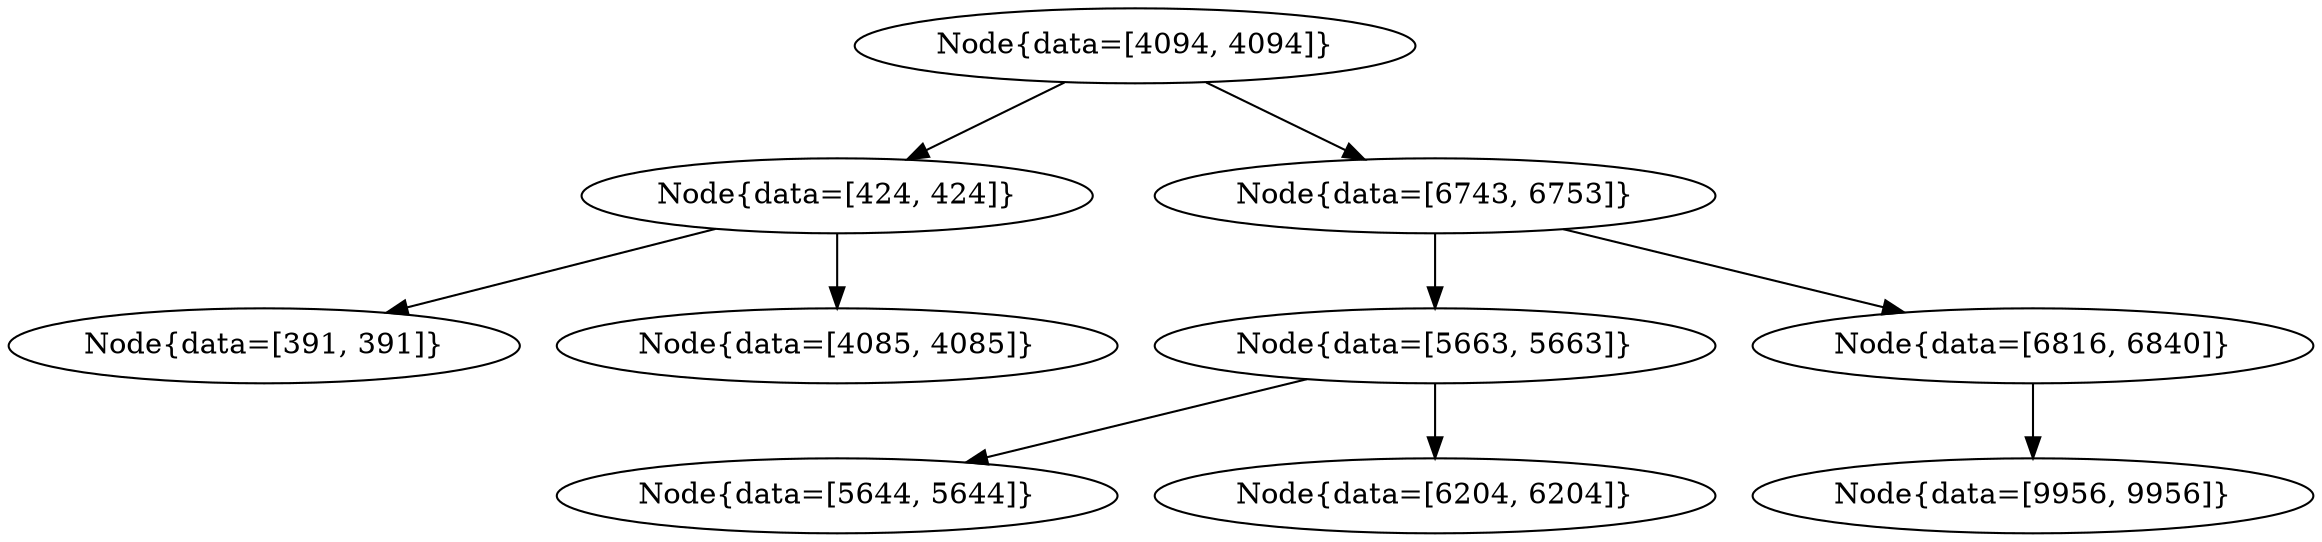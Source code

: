 digraph G{
167989916 [label="Node{data=[4094, 4094]}"]
167989916 -> 392226196
392226196 [label="Node{data=[424, 424]}"]
392226196 -> 1257704323
1257704323 [label="Node{data=[391, 391]}"]
392226196 -> 338957261
338957261 [label="Node{data=[4085, 4085]}"]
167989916 -> 78849125
78849125 [label="Node{data=[6743, 6753]}"]
78849125 -> 342834466
342834466 [label="Node{data=[5663, 5663]}"]
342834466 -> 1723238207
1723238207 [label="Node{data=[5644, 5644]}"]
342834466 -> 1378376287
1378376287 [label="Node{data=[6204, 6204]}"]
78849125 -> 1336265843
1336265843 [label="Node{data=[6816, 6840]}"]
1336265843 -> 575565448
575565448 [label="Node{data=[9956, 9956]}"]
}